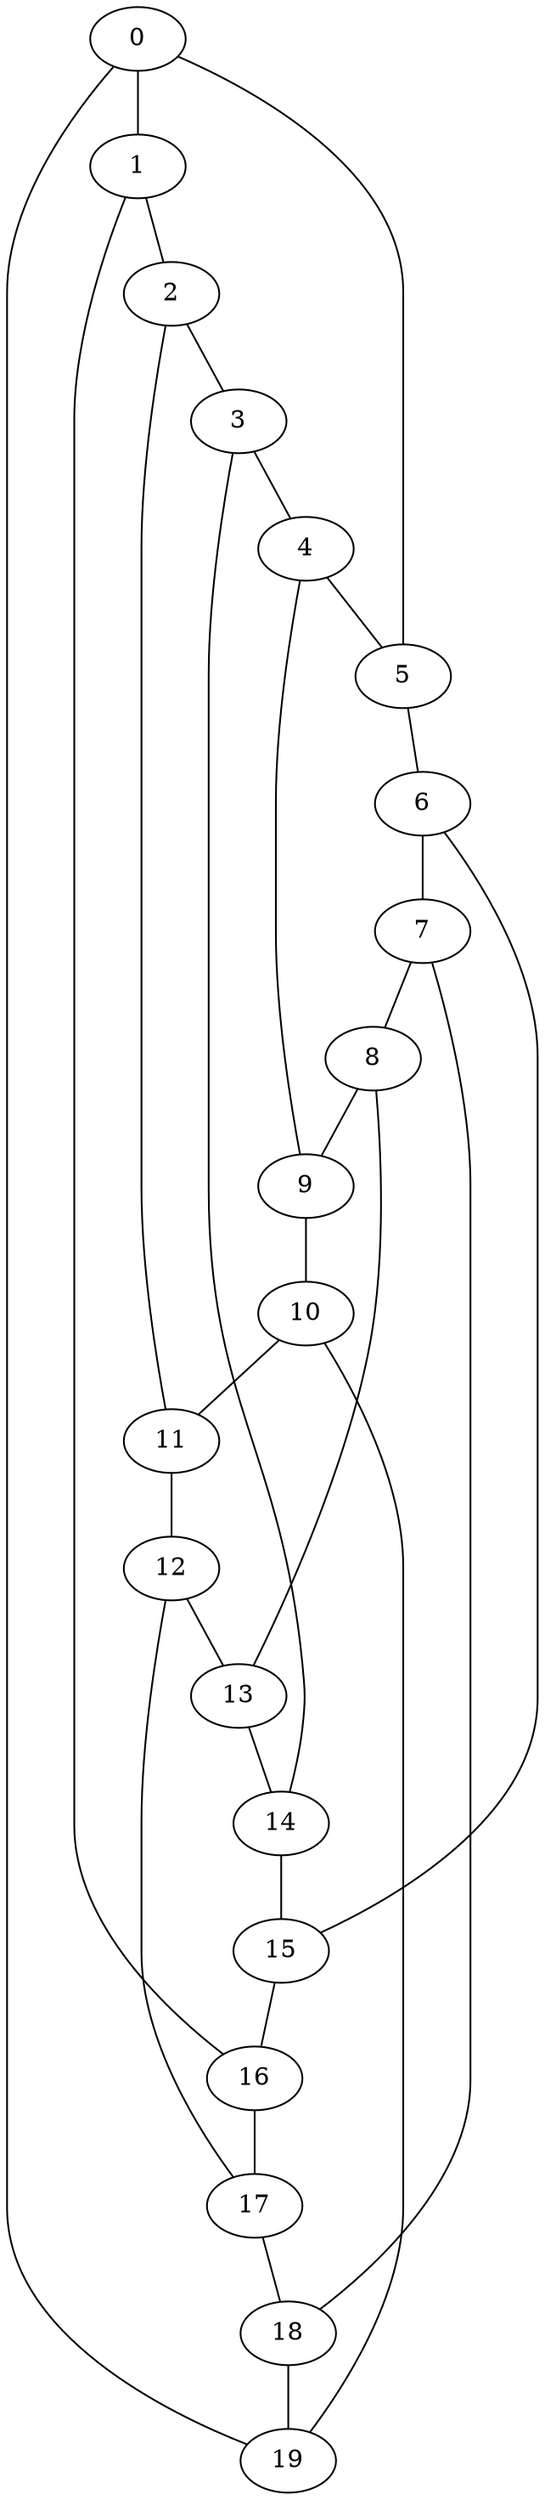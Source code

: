graph  {
	graph [name="Desargues Graph"];
	0 -- 1;
	0 -- 5;
	0 -- 19;
	1 -- 2;
	1 -- 16;
	2 -- 3;
	2 -- 11;
	3 -- 4;
	3 -- 14;
	4 -- 5;
	4 -- 9;
	5 -- 6;
	6 -- 7;
	6 -- 15;
	7 -- 8;
	7 -- 18;
	8 -- 9;
	8 -- 13;
	9 -- 10;
	10 -- 11;
	10 -- 19;
	11 -- 12;
	12 -- 13;
	12 -- 17;
	13 -- 14;
	14 -- 15;
	15 -- 16;
	16 -- 17;
	17 -- 18;
	18 -- 19;
}
